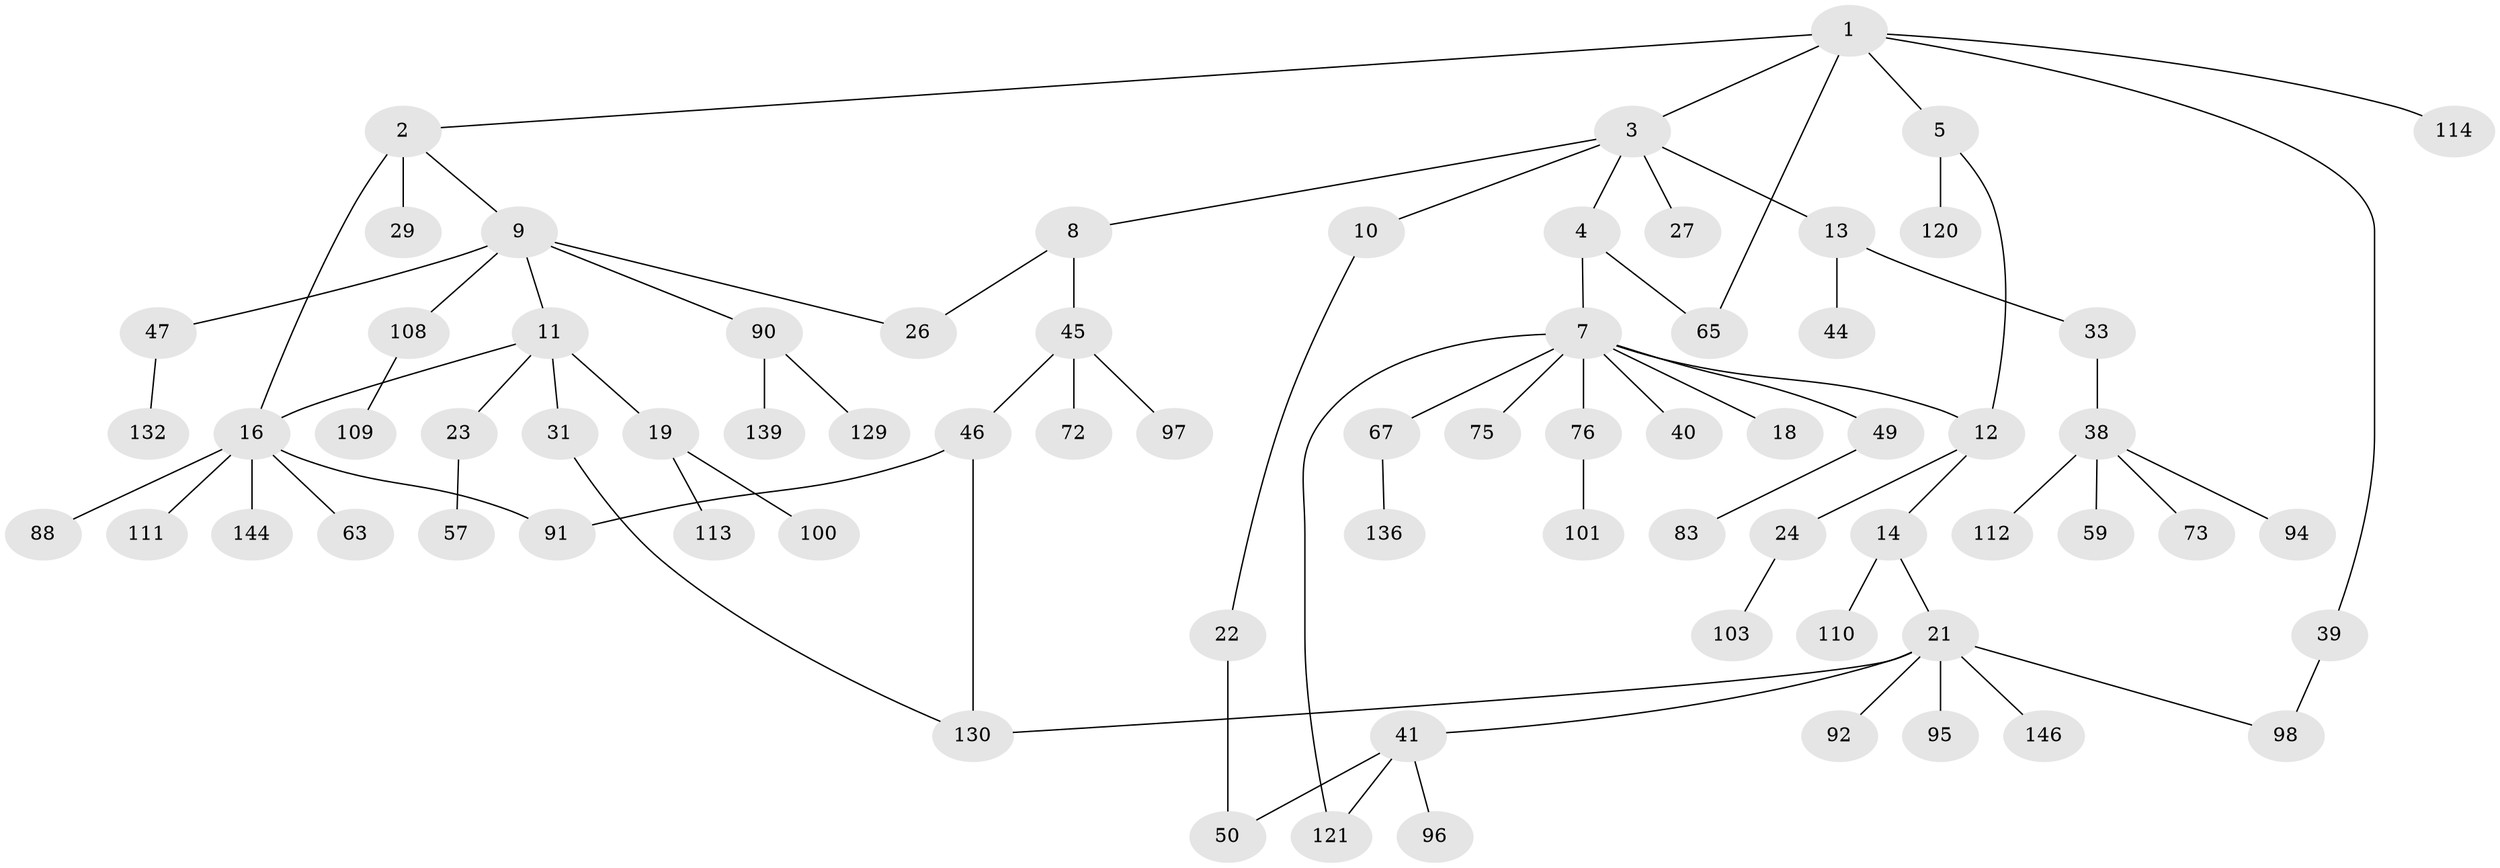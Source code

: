 // original degree distribution, {6: 0.0273972602739726, 5: 0.06164383561643835, 4: 0.0547945205479452, 3: 0.1780821917808219, 2: 0.2876712328767123, 1: 0.3904109589041096}
// Generated by graph-tools (version 1.1) at 2025/13/03/09/25 04:13:31]
// undirected, 73 vertices, 82 edges
graph export_dot {
graph [start="1"]
  node [color=gray90,style=filled];
  1;
  2;
  3 [super="+6+143"];
  4 [super="+30+93"];
  5;
  7 [super="+42"];
  8;
  9 [super="+20"];
  10;
  11 [super="+15+17"];
  12;
  13 [super="+34"];
  14 [super="+35+28"];
  16 [super="+105+51+32+142"];
  18;
  19 [super="+104+25"];
  21 [super="+37+78"];
  22 [super="+89+74"];
  23 [super="+52"];
  24 [super="+55"];
  26 [super="+68+116"];
  27;
  29;
  31 [super="+53"];
  33 [super="+131"];
  38;
  39 [super="+84+77"];
  40 [super="+58"];
  41 [super="+82+119+43"];
  44;
  45 [super="+60"];
  46 [super="+81+86"];
  47 [super="+80"];
  49 [super="+141+62"];
  50;
  57;
  59 [super="+69"];
  63;
  65 [super="+115"];
  67 [super="+79"];
  72 [super="+99+117"];
  73;
  75;
  76;
  83;
  88;
  90;
  91 [super="+123"];
  92;
  94;
  95;
  96;
  97;
  98;
  100;
  101;
  103;
  108;
  109;
  110;
  111;
  112;
  113;
  114;
  120;
  121 [super="+122"];
  129;
  130 [super="+138"];
  132;
  136;
  139;
  144;
  146;
  1 -- 2;
  1 -- 3;
  1 -- 5;
  1 -- 39;
  1 -- 114;
  1 -- 65;
  2 -- 9;
  2 -- 16 [weight=2];
  2 -- 29;
  3 -- 4;
  3 -- 10;
  3 -- 13;
  3 -- 8;
  3 -- 27;
  4 -- 7 [weight=2];
  4 -- 65;
  5 -- 12;
  5 -- 120;
  7 -- 18;
  7 -- 40;
  7 -- 49;
  7 -- 67;
  7 -- 121;
  7 -- 75;
  7 -- 12;
  7 -- 76;
  8 -- 26;
  8 -- 45;
  9 -- 11;
  9 -- 47;
  9 -- 108;
  9 -- 90;
  9 -- 26;
  10 -- 22;
  11 -- 31 [weight=2];
  11 -- 16;
  11 -- 19;
  11 -- 23;
  12 -- 14 [weight=2];
  12 -- 24;
  13 -- 33;
  13 -- 44;
  14 -- 21;
  14 -- 110;
  16 -- 144;
  16 -- 91;
  16 -- 63;
  16 -- 111;
  16 -- 88;
  19 -- 113;
  19 -- 100;
  21 -- 41;
  21 -- 98;
  21 -- 146;
  21 -- 130;
  21 -- 92;
  21 -- 95;
  22 -- 50;
  23 -- 57;
  24 -- 103;
  31 -- 130;
  33 -- 38;
  38 -- 59;
  38 -- 73;
  38 -- 94;
  38 -- 112;
  39 -- 98;
  41 -- 50;
  41 -- 96;
  41 -- 121;
  45 -- 46;
  45 -- 72;
  45 -- 97;
  46 -- 130;
  46 -- 91;
  47 -- 132;
  49 -- 83;
  67 -- 136;
  76 -- 101;
  90 -- 129;
  90 -- 139;
  108 -- 109;
}
